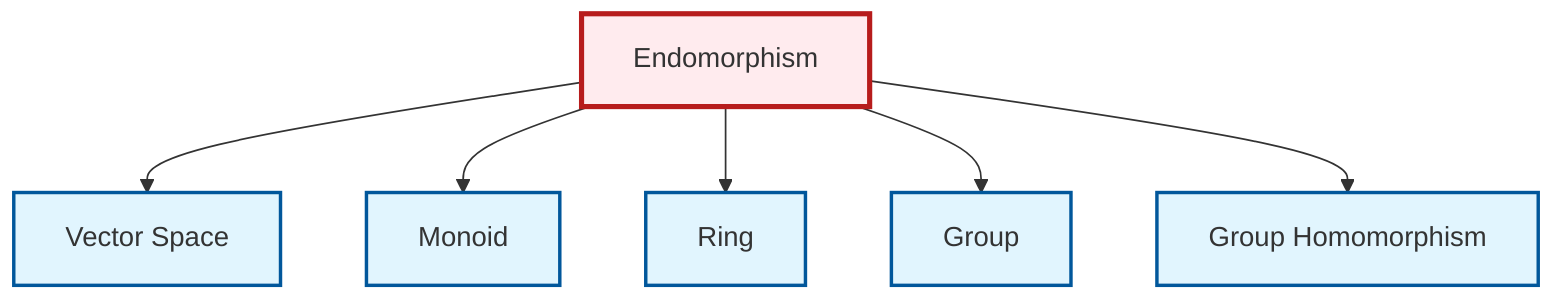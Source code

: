 graph TD
    classDef definition fill:#e1f5fe,stroke:#01579b,stroke-width:2px
    classDef theorem fill:#f3e5f5,stroke:#4a148c,stroke-width:2px
    classDef axiom fill:#fff3e0,stroke:#e65100,stroke-width:2px
    classDef example fill:#e8f5e9,stroke:#1b5e20,stroke-width:2px
    classDef current fill:#ffebee,stroke:#b71c1c,stroke-width:3px
    def-group["Group"]:::definition
    def-homomorphism["Group Homomorphism"]:::definition
    def-ring["Ring"]:::definition
    def-endomorphism["Endomorphism"]:::definition
    def-monoid["Monoid"]:::definition
    def-vector-space["Vector Space"]:::definition
    def-endomorphism --> def-vector-space
    def-endomorphism --> def-monoid
    def-endomorphism --> def-ring
    def-endomorphism --> def-group
    def-endomorphism --> def-homomorphism
    class def-endomorphism current